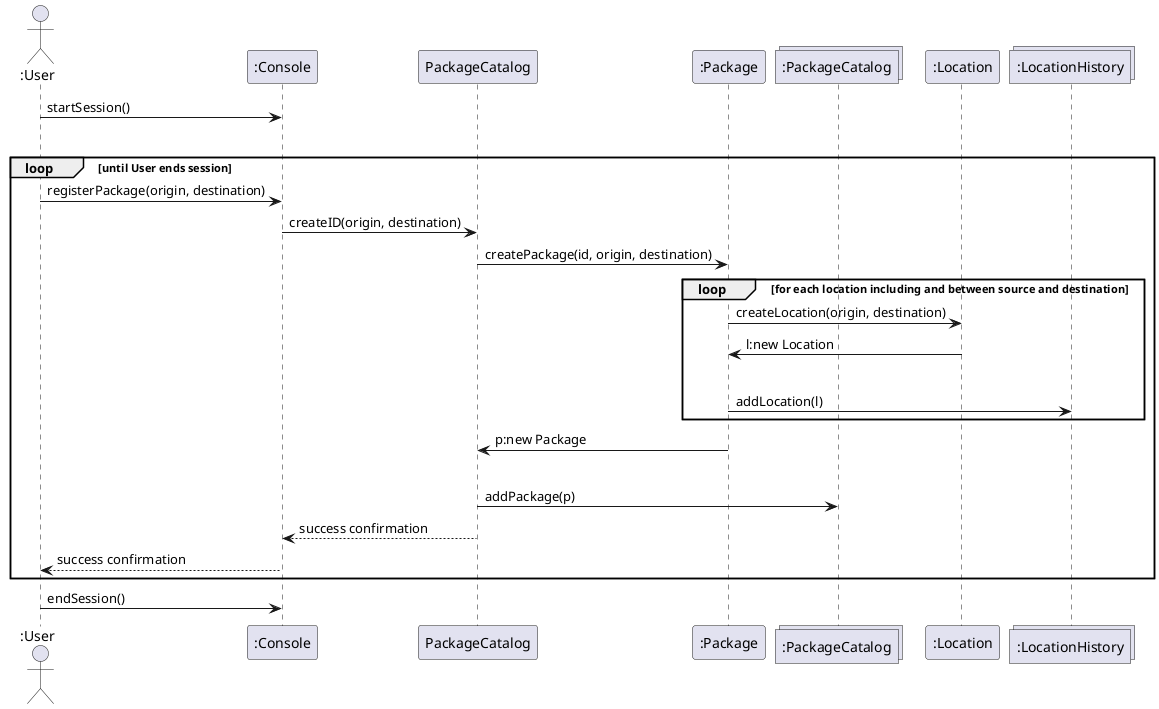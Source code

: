 @startuml Sequence Diagram registerPackage(origin, destination)
scale 1
' skinparam style strictuml

hide empty members

actor User as ":User"

participant Console as ":Console" order 10
participant PackageCatalog as "PackageCatalog" order 20
collections PackageCatalogCol as ":PackageCatalog" order 40
participant Package as ":Package" order 30
participant Location as ":Location" order 50
collections LocationHistory as ":LocationHistory" order 60

User -> Console: startSession()
|||

loop until User ends session
    User -> Console: registerPackage(origin, destination)
    Console -> PackageCatalog: createID(origin, destination)
    PackageCatalog -> Package: createPackage(id, origin, destination)

    loop for each location including and between source and destination
        Package -> Location: createLocation(origin, destination)
        Package <- Location: l:new Location
        |||
        Package -> LocationHistory: addLocation(l)
    end

    PackageCatalog <- Package: p:new Package
    |||
    PackageCatalog -> PackageCatalogCol: addPackage(p)



    Console <-- PackageCatalog: success confirmation
    User <-- Console: success confirmation  
end
User -> Console: endSession()

@enduml